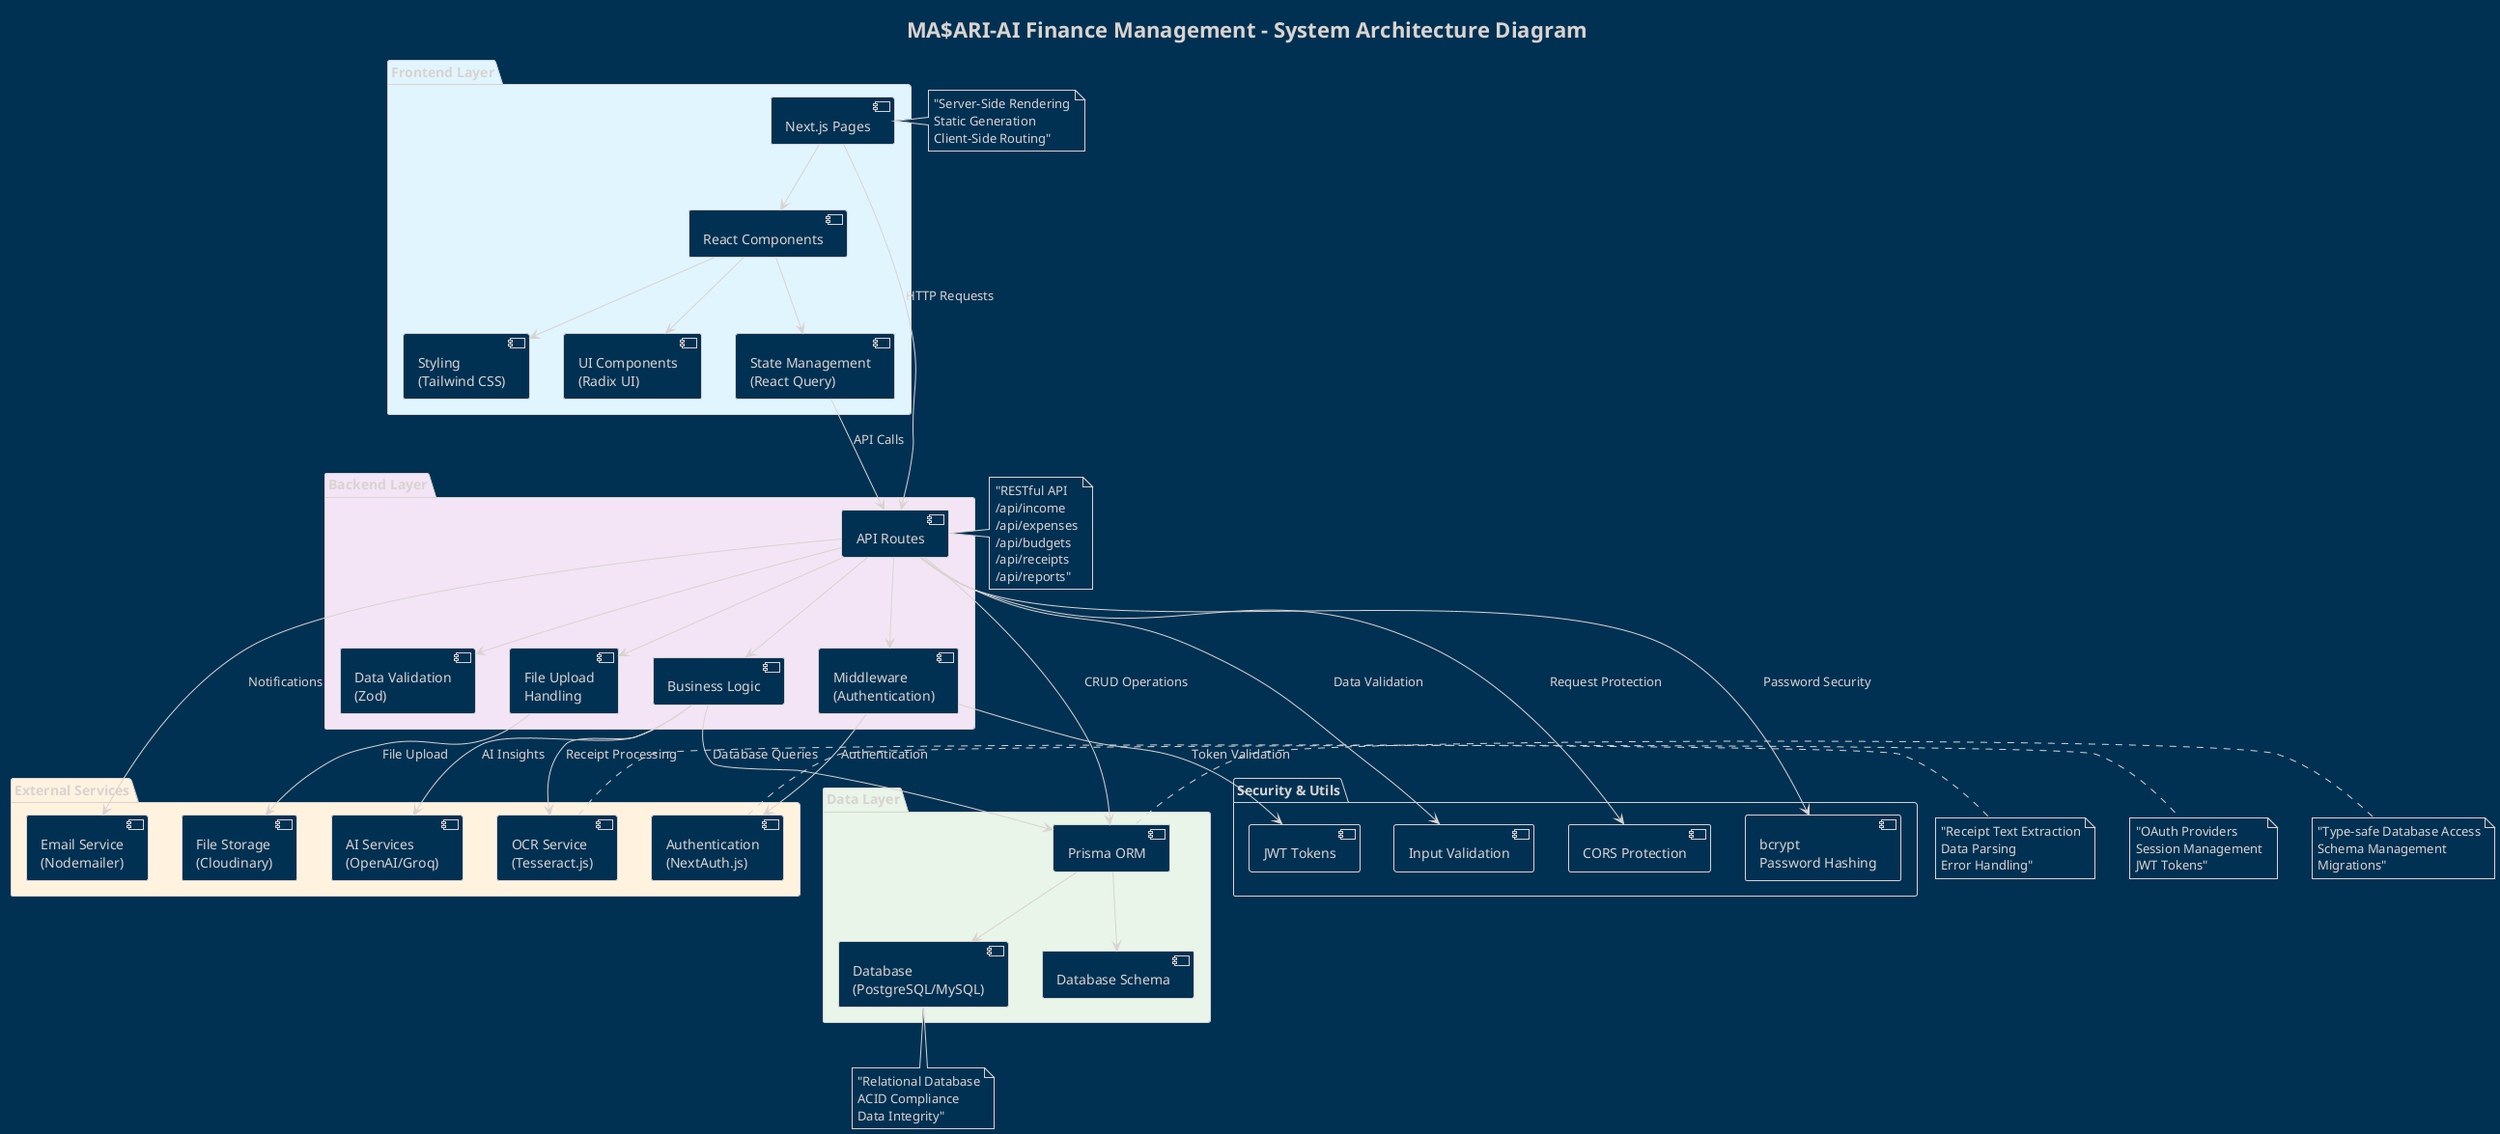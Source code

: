 @startuml System Architecture Diagram - MA$ARI-AI Finance Management
!theme blueprint
title MA$ARI-AI Finance Management - System Architecture Diagram

!define FRONTEND #E1F5FE
!define BACKEND #F3E5F5
!define DATABASE #E8F5E8
!define EXTERNAL #FFF3E0

package "Frontend Layer" FRONTEND {
  [React Components] as components
  [Next.js Pages] as pages
  [UI Components\n(Radix UI)] as ui
  [State Management\n(React Query)] as state
  [Styling\n(Tailwind CSS)] as styles
  
  components --> ui
  pages --> components
  components --> state
  components --> styles
}

package "Backend Layer" BACKEND {
  [API Routes] as api
  [Middleware\n(Authentication)] as middleware
  [Business Logic] as logic
  [Data Validation\n(Zod)] as validation
  [File Upload\nHandling] as upload
  
  api --> middleware
  api --> logic
  api --> validation
  api --> upload
}

package "Data Layer" DATABASE {
  [Prisma ORM] as prisma
  [Database\n(PostgreSQL/MySQL)] as db
  [Database Schema] as schema
  
  prisma --> db
  prisma --> schema
}

package "External Services" EXTERNAL {
  [Authentication\n(NextAuth.js)] as auth
  [OCR Service\n(Tesseract.js)] as ocr
  [AI Services\n(OpenAI/Groq)] as ai
  [File Storage\n(Cloudinary)] as storage
  [Email Service\n(Nodemailer)] as email
}

package "Security & Utils" as security {
  [bcrypt\nPassword Hashing] as bcrypt
  [JWT Tokens] as jwt
  [Input Validation] as inputval
  [CORS Protection] as cors
}

' Frontend to Backend connections
pages --> api : "HTTP Requests"
state --> api : "API Calls"

' Backend to Data connections
logic --> prisma : "Database Queries"
api --> prisma : "CRUD Operations"

' Backend to External Services
middleware --> auth : "Authentication"
upload --> storage : "File Upload"
logic --> ocr : "Receipt Processing"
logic --> ai : "AI Insights"
api --> email : "Notifications"

' Security connections
api --> bcrypt : "Password Security"
middleware --> jwt : "Token Validation"
api --> inputval : "Data Validation"
api --> cors : "Request Protection"

' Data flow annotations
note right of pages : "Server-Side Rendering\nStatic Generation\nClient-Side Routing"

note right of api : "RESTful API\n/api/income\n/api/expenses\n/api/budgets\n/api/receipts\n/api/reports"

note right of prisma : "Type-safe Database Access\nSchema Management\nMigrations"

note right of auth : "OAuth Providers\nSession Management\nJWT Tokens"

note right of ocr : "Receipt Text Extraction\nData Parsing\nError Handling"

note bottom of db : "Relational Database\nACID Compliance\nData Integrity"

@enduml 